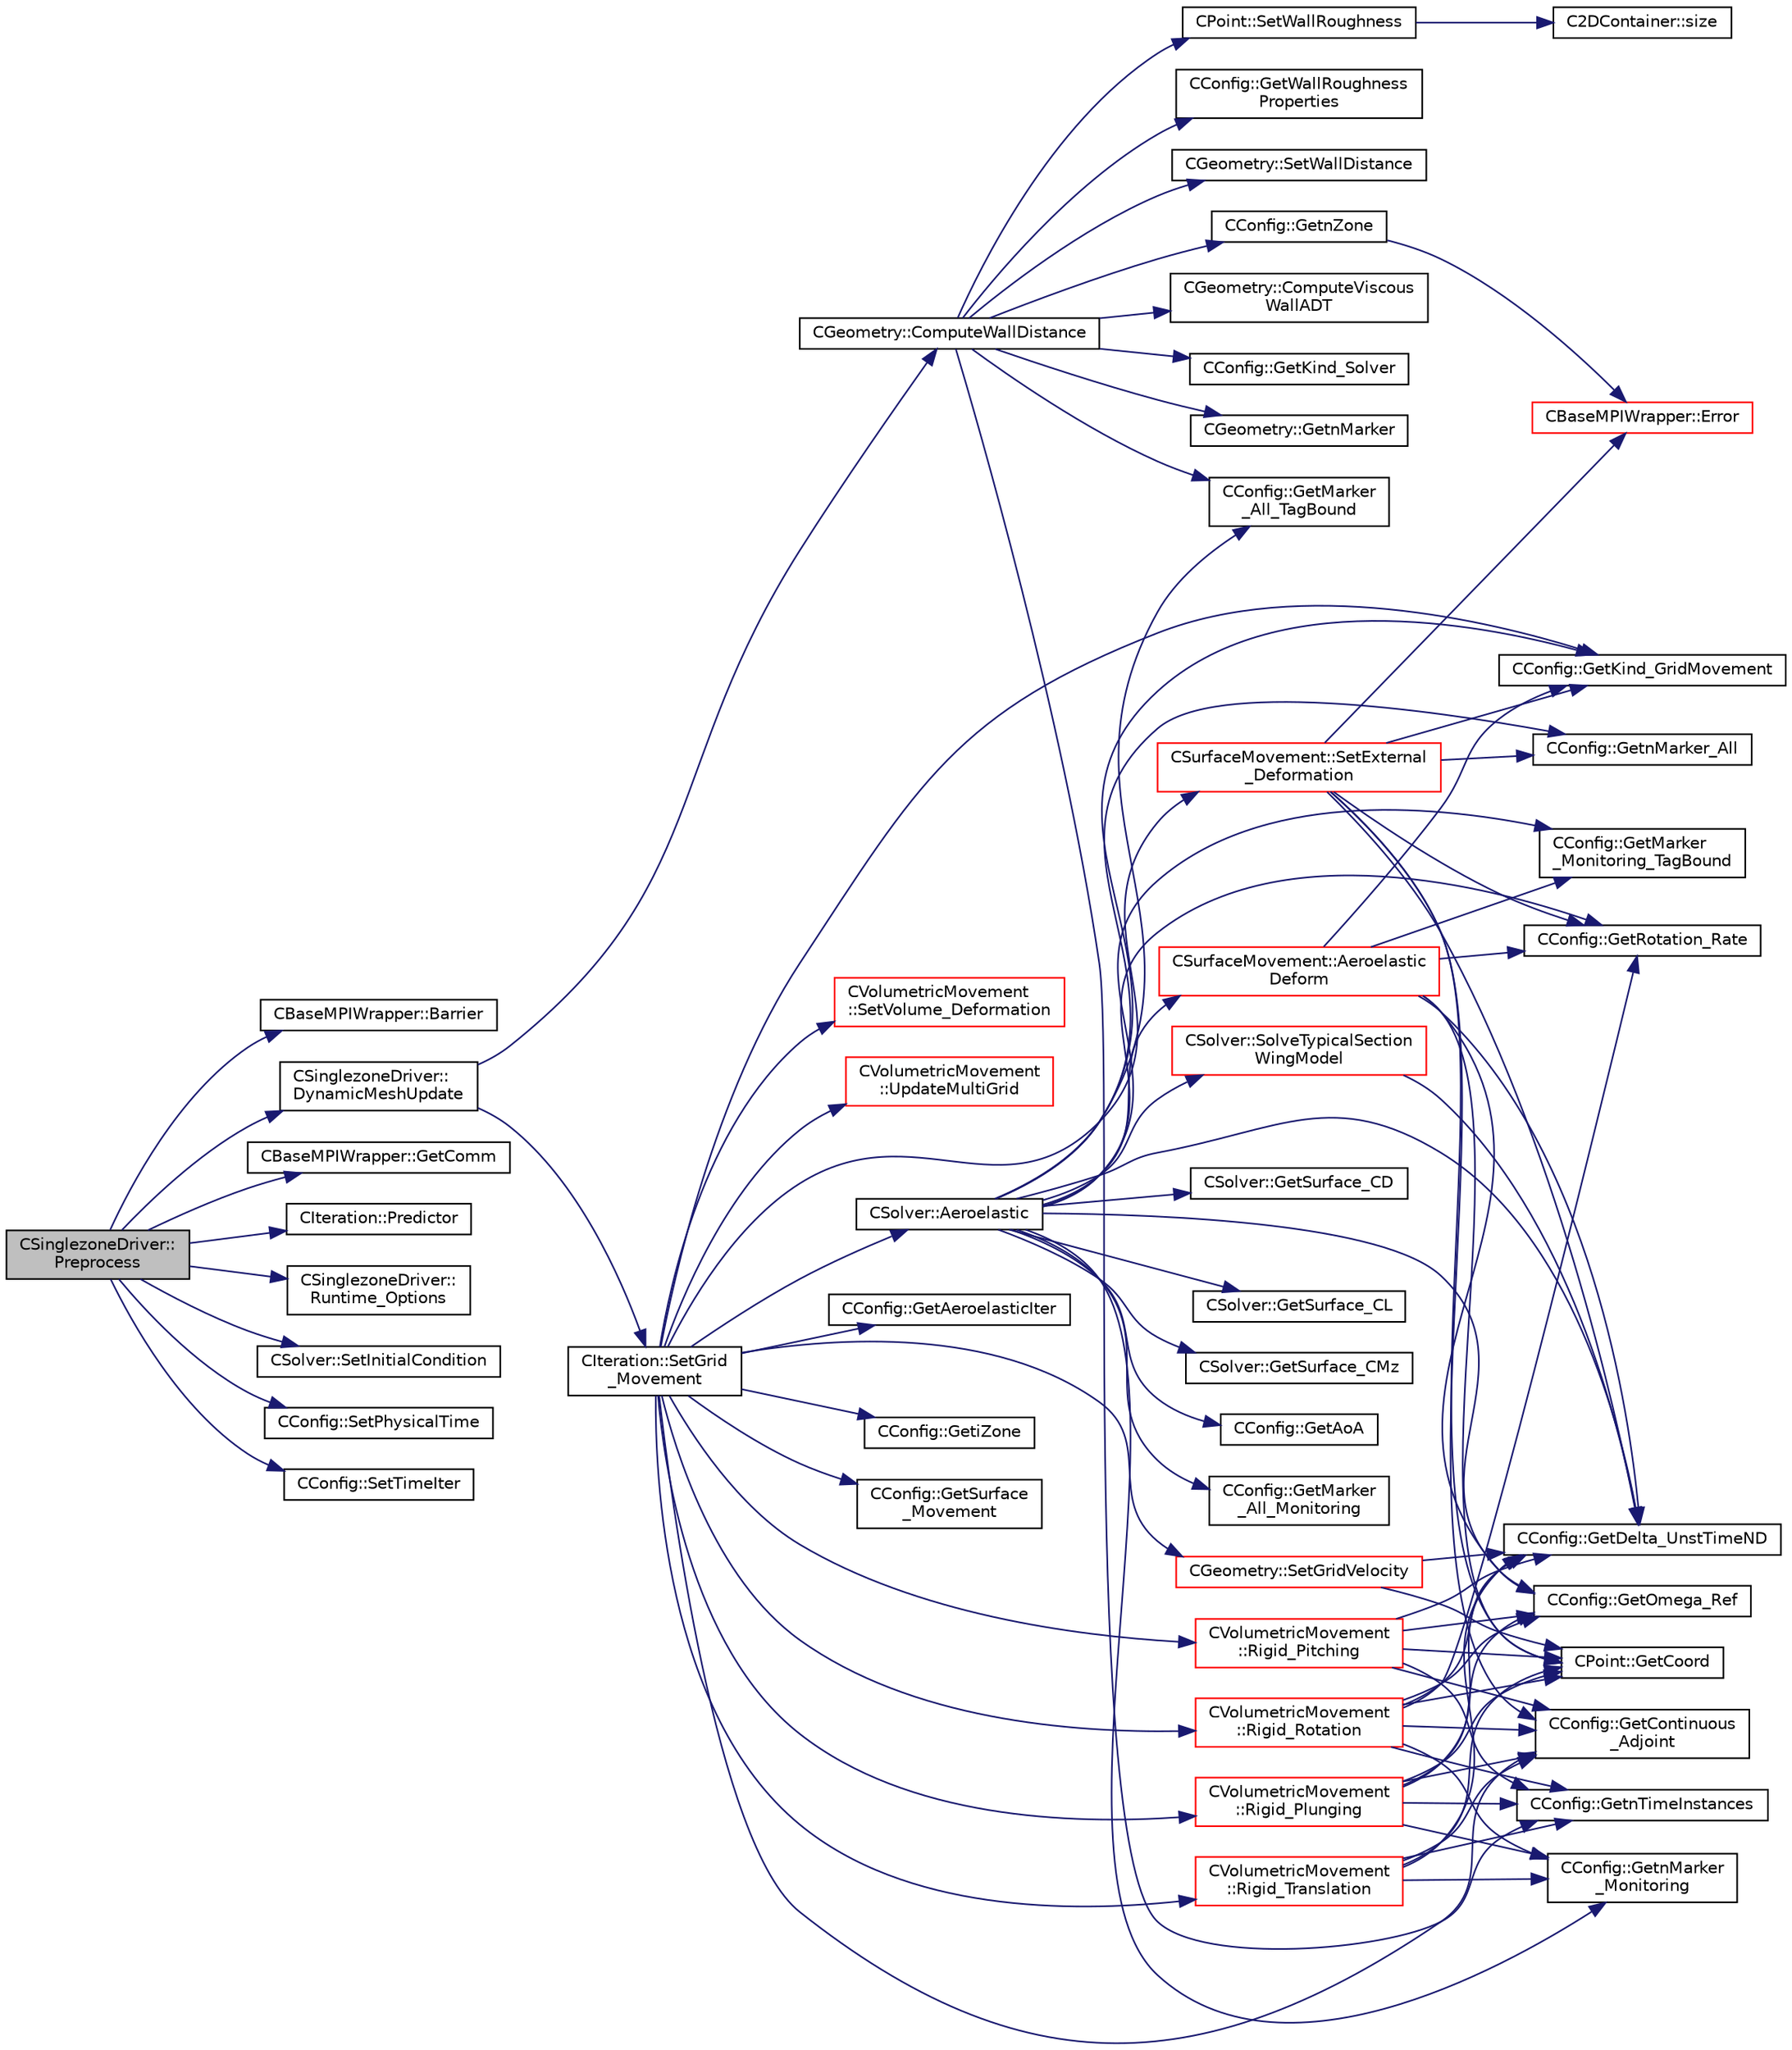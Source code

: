 digraph "CSinglezoneDriver::Preprocess"
{
 // LATEX_PDF_SIZE
  edge [fontname="Helvetica",fontsize="10",labelfontname="Helvetica",labelfontsize="10"];
  node [fontname="Helvetica",fontsize="10",shape=record];
  rankdir="LR";
  Node1 [label="CSinglezoneDriver::\lPreprocess",height=0.2,width=0.4,color="black", fillcolor="grey75", style="filled", fontcolor="black",tooltip="Preprocess the single-zone iteration."];
  Node1 -> Node2 [color="midnightblue",fontsize="10",style="solid",fontname="Helvetica"];
  Node2 [label="CBaseMPIWrapper::Barrier",height=0.2,width=0.4,color="black", fillcolor="white", style="filled",URL="$classCBaseMPIWrapper.html#a33bad5506b8315fde26c1f31a42ce97c",tooltip=" "];
  Node1 -> Node3 [color="midnightblue",fontsize="10",style="solid",fontname="Helvetica"];
  Node3 [label="CSinglezoneDriver::\lDynamicMeshUpdate",height=0.2,width=0.4,color="black", fillcolor="white", style="filled",URL="$classCSinglezoneDriver.html#a2f88f82c3b958d60452d5513daf5c128",tooltip="Perform a dynamic mesh deformation, included grid velocity computation and the update of the multigri..."];
  Node3 -> Node4 [color="midnightblue",fontsize="10",style="solid",fontname="Helvetica"];
  Node4 [label="CGeometry::ComputeWallDistance",height=0.2,width=0.4,color="black", fillcolor="white", style="filled",URL="$classCGeometry.html#a284247f13458eb39bc678dff5e0c7112",tooltip="Compute the distances to the closest vertex on viscous walls over the entire domain."];
  Node4 -> Node5 [color="midnightblue",fontsize="10",style="solid",fontname="Helvetica"];
  Node5 [label="CGeometry::ComputeViscous\lWallADT",height=0.2,width=0.4,color="black", fillcolor="white", style="filled",URL="$classCGeometry.html#ac8153e85ae48fc8d8de709484c511f44",tooltip="Compute an ADT including the coordinates of all viscous markers."];
  Node4 -> Node6 [color="midnightblue",fontsize="10",style="solid",fontname="Helvetica"];
  Node6 [label="CConfig::GetKind_Solver",height=0.2,width=0.4,color="black", fillcolor="white", style="filled",URL="$classCConfig.html#a77312cf52a5ba2cc1239b7cee6fce7a7",tooltip="Governing equations of the flow (it can be different from the run time equation)."];
  Node4 -> Node7 [color="midnightblue",fontsize="10",style="solid",fontname="Helvetica"];
  Node7 [label="CConfig::GetMarker\l_All_TagBound",height=0.2,width=0.4,color="black", fillcolor="white", style="filled",URL="$classCConfig.html#ab8c9c1f45950a29355be4ff357049440",tooltip="Get the index of the surface defined in the geometry file."];
  Node4 -> Node8 [color="midnightblue",fontsize="10",style="solid",fontname="Helvetica"];
  Node8 [label="CGeometry::GetnMarker",height=0.2,width=0.4,color="black", fillcolor="white", style="filled",URL="$classCGeometry.html#ad2f9fe832b72d5a032d709d25879bbd2",tooltip="Get number of markers."];
  Node4 -> Node9 [color="midnightblue",fontsize="10",style="solid",fontname="Helvetica"];
  Node9 [label="CConfig::GetnTimeInstances",height=0.2,width=0.4,color="black", fillcolor="white", style="filled",URL="$classCConfig.html#a6ae9111090db52de2f8f07f77d6416d5",tooltip="Retrieves the number of periodic time instances for Harmonic Balance."];
  Node4 -> Node10 [color="midnightblue",fontsize="10",style="solid",fontname="Helvetica"];
  Node10 [label="CConfig::GetnZone",height=0.2,width=0.4,color="black", fillcolor="white", style="filled",URL="$classCConfig.html#a33f1af516d14a4d3815b577c37398773",tooltip="Gets the number of zones in the mesh file."];
  Node10 -> Node11 [color="midnightblue",fontsize="10",style="solid",fontname="Helvetica"];
  Node11 [label="CBaseMPIWrapper::Error",height=0.2,width=0.4,color="red", fillcolor="white", style="filled",URL="$classCBaseMPIWrapper.html#a04457c47629bda56704e6a8804833eeb",tooltip=" "];
  Node4 -> Node13 [color="midnightblue",fontsize="10",style="solid",fontname="Helvetica"];
  Node13 [label="CConfig::GetWallRoughness\lProperties",height=0.2,width=0.4,color="black", fillcolor="white", style="filled",URL="$classCConfig.html#adf274c3d2d881af28170c0f2be197827",tooltip="Get the type of wall and roughness height on a wall boundary (Heatflux or Isothermal)."];
  Node4 -> Node14 [color="midnightblue",fontsize="10",style="solid",fontname="Helvetica"];
  Node14 [label="CGeometry::SetWallDistance",height=0.2,width=0.4,color="black", fillcolor="white", style="filled",URL="$classCGeometry.html#aff06dccf3d6d20b51c62ff13443e23e3",tooltip="Reduce the wall distance based on an previously constructed ADT."];
  Node4 -> Node15 [color="midnightblue",fontsize="10",style="solid",fontname="Helvetica"];
  Node15 [label="CPoint::SetWallRoughness",height=0.2,width=0.4,color="black", fillcolor="white", style="filled",URL="$classCPoint.html#a36442ada0dbc716be6e3c9222f9721df",tooltip="Set wall roughnesses according to stored closest wall information."];
  Node15 -> Node16 [color="midnightblue",fontsize="10",style="solid",fontname="Helvetica"];
  Node16 [label="C2DContainer::size",height=0.2,width=0.4,color="black", fillcolor="white", style="filled",URL="$classC2DContainer.html#a8278113dbcf54123f9852e7e44583759",tooltip=" "];
  Node3 -> Node17 [color="midnightblue",fontsize="10",style="solid",fontname="Helvetica"];
  Node17 [label="CIteration::SetGrid\l_Movement",height=0.2,width=0.4,color="black", fillcolor="white", style="filled",URL="$classCIteration.html#a7b36785762f6b0c214569b185b858b6c",tooltip="Updates the positions and grid velocities for dynamic meshes between physical time steps."];
  Node17 -> Node18 [color="midnightblue",fontsize="10",style="solid",fontname="Helvetica"];
  Node18 [label="CSolver::Aeroelastic",height=0.2,width=0.4,color="black", fillcolor="white", style="filled",URL="$classCSolver.html#af130046f03f282501efef2c117af6ced",tooltip="Prepares and solves the aeroelastic equations."];
  Node18 -> Node19 [color="midnightblue",fontsize="10",style="solid",fontname="Helvetica"];
  Node19 [label="CSurfaceMovement::Aeroelastic\lDeform",height=0.2,width=0.4,color="red", fillcolor="white", style="filled",URL="$classCSurfaceMovement.html#a3576789424ca6d19f6510d94f832cbb9",tooltip="Unsteady aeroelastic grid movement by deforming the mesh."];
  Node19 -> Node20 [color="midnightblue",fontsize="10",style="solid",fontname="Helvetica"];
  Node20 [label="CPoint::GetCoord",height=0.2,width=0.4,color="black", fillcolor="white", style="filled",URL="$classCPoint.html#ab16c29dd03911529cd73bf467c313179",tooltip="Get the coordinates dor the control volume."];
  Node19 -> Node21 [color="midnightblue",fontsize="10",style="solid",fontname="Helvetica"];
  Node21 [label="CConfig::GetDelta_UnstTimeND",height=0.2,width=0.4,color="black", fillcolor="white", style="filled",URL="$classCConfig.html#a0acfef8e480970316e9e672eacd59e9b",tooltip="If we are prforming an unsteady simulation, there is only one value of the time step for the complete..."];
  Node19 -> Node22 [color="midnightblue",fontsize="10",style="solid",fontname="Helvetica"];
  Node22 [label="CConfig::GetKind_GridMovement",height=0.2,width=0.4,color="black", fillcolor="white", style="filled",URL="$classCConfig.html#a050c7389c2d16a111890bb44dd7cbcea",tooltip="Get the type of dynamic mesh motion. Each zone gets a config file."];
  Node19 -> Node24 [color="midnightblue",fontsize="10",style="solid",fontname="Helvetica"];
  Node24 [label="CConfig::GetMarker\l_Monitoring_TagBound",height=0.2,width=0.4,color="black", fillcolor="white", style="filled",URL="$classCConfig.html#a4558fc163c393e628050e7a2273673f1",tooltip="Get the name of the surface defined in the geometry file."];
  Node19 -> Node27 [color="midnightblue",fontsize="10",style="solid",fontname="Helvetica"];
  Node27 [label="CConfig::GetOmega_Ref",height=0.2,width=0.4,color="black", fillcolor="white", style="filled",URL="$classCConfig.html#ab3ab2f06b6d038aea73beed05cd13448",tooltip="Get the value of the reference angular velocity for non-dimensionalization."];
  Node19 -> Node30 [color="midnightblue",fontsize="10",style="solid",fontname="Helvetica"];
  Node30 [label="CConfig::GetRotation_Rate",height=0.2,width=0.4,color="black", fillcolor="white", style="filled",URL="$classCConfig.html#a3f9890ff8ca2b98646e4ebf3de8c9c13",tooltip="Get the rotation rate of the mesh."];
  Node18 -> Node34 [color="midnightblue",fontsize="10",style="solid",fontname="Helvetica"];
  Node34 [label="CConfig::GetAoA",height=0.2,width=0.4,color="black", fillcolor="white", style="filled",URL="$classCConfig.html#aa824c1a1b3c7cd05b7be414a76e0b250",tooltip="Get the angle of attack of the body. This is the angle between a reference line on a lifting body (of..."];
  Node18 -> Node21 [color="midnightblue",fontsize="10",style="solid",fontname="Helvetica"];
  Node18 -> Node22 [color="midnightblue",fontsize="10",style="solid",fontname="Helvetica"];
  Node18 -> Node35 [color="midnightblue",fontsize="10",style="solid",fontname="Helvetica"];
  Node35 [label="CConfig::GetMarker\l_All_Monitoring",height=0.2,width=0.4,color="black", fillcolor="white", style="filled",URL="$classCConfig.html#a70fa75374f533da62b71207d589d6211",tooltip="Get the monitoring information for a marker val_marker."];
  Node18 -> Node7 [color="midnightblue",fontsize="10",style="solid",fontname="Helvetica"];
  Node18 -> Node24 [color="midnightblue",fontsize="10",style="solid",fontname="Helvetica"];
  Node18 -> Node36 [color="midnightblue",fontsize="10",style="solid",fontname="Helvetica"];
  Node36 [label="CConfig::GetnMarker_All",height=0.2,width=0.4,color="black", fillcolor="white", style="filled",URL="$classCConfig.html#a459dee039e618d21a5d78db61c221240",tooltip="Get the total number of boundary markers of the local process including send/receive domains."];
  Node18 -> Node37 [color="midnightblue",fontsize="10",style="solid",fontname="Helvetica"];
  Node37 [label="CConfig::GetnMarker\l_Monitoring",height=0.2,width=0.4,color="black", fillcolor="white", style="filled",URL="$classCConfig.html#a6e65810e59b8015104b84c4fd5b1d7f9",tooltip="Get the total number of monitoring markers."];
  Node18 -> Node27 [color="midnightblue",fontsize="10",style="solid",fontname="Helvetica"];
  Node18 -> Node30 [color="midnightblue",fontsize="10",style="solid",fontname="Helvetica"];
  Node18 -> Node38 [color="midnightblue",fontsize="10",style="solid",fontname="Helvetica"];
  Node38 [label="CSolver::GetSurface_CD",height=0.2,width=0.4,color="black", fillcolor="white", style="filled",URL="$classCSolver.html#ac74cc0882a2579be4839d078b01d8c5a",tooltip="A virtual member."];
  Node18 -> Node39 [color="midnightblue",fontsize="10",style="solid",fontname="Helvetica"];
  Node39 [label="CSolver::GetSurface_CL",height=0.2,width=0.4,color="black", fillcolor="white", style="filled",URL="$classCSolver.html#a7c03fa0a21eabb24f8aee85c611fd9a3",tooltip="A virtual member."];
  Node18 -> Node40 [color="midnightblue",fontsize="10",style="solid",fontname="Helvetica"];
  Node40 [label="CSolver::GetSurface_CMz",height=0.2,width=0.4,color="black", fillcolor="white", style="filled",URL="$classCSolver.html#a67767651d99f3a5ac73062b4e2249b3d",tooltip="A virtual member."];
  Node18 -> Node41 [color="midnightblue",fontsize="10",style="solid",fontname="Helvetica"];
  Node41 [label="CSolver::SolveTypicalSection\lWingModel",height=0.2,width=0.4,color="red", fillcolor="white", style="filled",URL="$classCSolver.html#a13c86d41e468e5d7b9c7a21ab2008e19",tooltip="Solve the typical section wing model."];
  Node41 -> Node21 [color="midnightblue",fontsize="10",style="solid",fontname="Helvetica"];
  Node17 -> Node59 [color="midnightblue",fontsize="10",style="solid",fontname="Helvetica"];
  Node59 [label="CConfig::GetAeroelasticIter",height=0.2,width=0.4,color="black", fillcolor="white", style="filled",URL="$classCConfig.html#a366bae67ff4380e178c4dc5dc50fcaad",tooltip="Aeroelastic solve every x inner iteration."];
  Node17 -> Node60 [color="midnightblue",fontsize="10",style="solid",fontname="Helvetica"];
  Node60 [label="CConfig::GetContinuous\l_Adjoint",height=0.2,width=0.4,color="black", fillcolor="white", style="filled",URL="$classCConfig.html#a1eb754aa86fb8154bc9eefea616b7cf9",tooltip="Determines if problem is adjoint."];
  Node17 -> Node61 [color="midnightblue",fontsize="10",style="solid",fontname="Helvetica"];
  Node61 [label="CConfig::GetiZone",height=0.2,width=0.4,color="black", fillcolor="white", style="filled",URL="$classCConfig.html#a1d6335b8fdef6fbcd9a08f7503d73ec1",tooltip="Provides the number of varaibles."];
  Node17 -> Node22 [color="midnightblue",fontsize="10",style="solid",fontname="Helvetica"];
  Node17 -> Node62 [color="midnightblue",fontsize="10",style="solid",fontname="Helvetica"];
  Node62 [label="CConfig::GetSurface\l_Movement",height=0.2,width=0.4,color="black", fillcolor="white", style="filled",URL="$classCConfig.html#a7da84ee925f437bd635bead56d822df9",tooltip="Get information about deforming markers."];
  Node17 -> Node63 [color="midnightblue",fontsize="10",style="solid",fontname="Helvetica"];
  Node63 [label="CVolumetricMovement\l::Rigid_Pitching",height=0.2,width=0.4,color="red", fillcolor="white", style="filled",URL="$classCVolumetricMovement.html#a9806afa50b53c60376844053db15420c",tooltip="Unsteady pitching grid movement using rigid mesh motion."];
  Node63 -> Node60 [color="midnightblue",fontsize="10",style="solid",fontname="Helvetica"];
  Node63 -> Node20 [color="midnightblue",fontsize="10",style="solid",fontname="Helvetica"];
  Node63 -> Node21 [color="midnightblue",fontsize="10",style="solid",fontname="Helvetica"];
  Node63 -> Node9 [color="midnightblue",fontsize="10",style="solid",fontname="Helvetica"];
  Node63 -> Node27 [color="midnightblue",fontsize="10",style="solid",fontname="Helvetica"];
  Node17 -> Node81 [color="midnightblue",fontsize="10",style="solid",fontname="Helvetica"];
  Node81 [label="CVolumetricMovement\l::Rigid_Plunging",height=0.2,width=0.4,color="red", fillcolor="white", style="filled",URL="$classCVolumetricMovement.html#a886e5096f246aec19af2b98bad3e39b2",tooltip="Unsteady plunging grid movement using rigid mesh motion."];
  Node81 -> Node60 [color="midnightblue",fontsize="10",style="solid",fontname="Helvetica"];
  Node81 -> Node20 [color="midnightblue",fontsize="10",style="solid",fontname="Helvetica"];
  Node81 -> Node21 [color="midnightblue",fontsize="10",style="solid",fontname="Helvetica"];
  Node81 -> Node37 [color="midnightblue",fontsize="10",style="solid",fontname="Helvetica"];
  Node81 -> Node9 [color="midnightblue",fontsize="10",style="solid",fontname="Helvetica"];
  Node81 -> Node27 [color="midnightblue",fontsize="10",style="solid",fontname="Helvetica"];
  Node17 -> Node87 [color="midnightblue",fontsize="10",style="solid",fontname="Helvetica"];
  Node87 [label="CVolumetricMovement\l::Rigid_Rotation",height=0.2,width=0.4,color="red", fillcolor="white", style="filled",URL="$classCVolumetricMovement.html#a316597f05a787ca1b683aba66214110b",tooltip="Unsteady grid movement using rigid mesh rotation."];
  Node87 -> Node60 [color="midnightblue",fontsize="10",style="solid",fontname="Helvetica"];
  Node87 -> Node20 [color="midnightblue",fontsize="10",style="solid",fontname="Helvetica"];
  Node87 -> Node21 [color="midnightblue",fontsize="10",style="solid",fontname="Helvetica"];
  Node87 -> Node37 [color="midnightblue",fontsize="10",style="solid",fontname="Helvetica"];
  Node87 -> Node9 [color="midnightblue",fontsize="10",style="solid",fontname="Helvetica"];
  Node87 -> Node27 [color="midnightblue",fontsize="10",style="solid",fontname="Helvetica"];
  Node87 -> Node30 [color="midnightblue",fontsize="10",style="solid",fontname="Helvetica"];
  Node17 -> Node88 [color="midnightblue",fontsize="10",style="solid",fontname="Helvetica"];
  Node88 [label="CVolumetricMovement\l::Rigid_Translation",height=0.2,width=0.4,color="red", fillcolor="white", style="filled",URL="$classCVolumetricMovement.html#a00368e3044dd07d74e1fafdc11980644",tooltip="Unsteady translational grid movement using rigid mesh motion."];
  Node88 -> Node60 [color="midnightblue",fontsize="10",style="solid",fontname="Helvetica"];
  Node88 -> Node20 [color="midnightblue",fontsize="10",style="solid",fontname="Helvetica"];
  Node88 -> Node21 [color="midnightblue",fontsize="10",style="solid",fontname="Helvetica"];
  Node88 -> Node37 [color="midnightblue",fontsize="10",style="solid",fontname="Helvetica"];
  Node88 -> Node9 [color="midnightblue",fontsize="10",style="solid",fontname="Helvetica"];
  Node17 -> Node92 [color="midnightblue",fontsize="10",style="solid",fontname="Helvetica"];
  Node92 [label="CSurfaceMovement::SetExternal\l_Deformation",height=0.2,width=0.4,color="red", fillcolor="white", style="filled",URL="$classCSurfaceMovement.html#a575ff545fe6de6e84fb8fed8e1615edb",tooltip="Set any surface deformationsbased on an input file."];
  Node92 -> Node11 [color="midnightblue",fontsize="10",style="solid",fontname="Helvetica"];
  Node92 -> Node60 [color="midnightblue",fontsize="10",style="solid",fontname="Helvetica"];
  Node92 -> Node20 [color="midnightblue",fontsize="10",style="solid",fontname="Helvetica"];
  Node92 -> Node21 [color="midnightblue",fontsize="10",style="solid",fontname="Helvetica"];
  Node92 -> Node22 [color="midnightblue",fontsize="10",style="solid",fontname="Helvetica"];
  Node92 -> Node36 [color="midnightblue",fontsize="10",style="solid",fontname="Helvetica"];
  Node92 -> Node30 [color="midnightblue",fontsize="10",style="solid",fontname="Helvetica"];
  Node17 -> Node101 [color="midnightblue",fontsize="10",style="solid",fontname="Helvetica"];
  Node101 [label="CGeometry::SetGridVelocity",height=0.2,width=0.4,color="red", fillcolor="white", style="filled",URL="$classCGeometry.html#a028f9dcd1a8095e668f6ae461eb8887b",tooltip="Set the grid velocity via finite differencing at each node."];
  Node101 -> Node20 [color="midnightblue",fontsize="10",style="solid",fontname="Helvetica"];
  Node101 -> Node21 [color="midnightblue",fontsize="10",style="solid",fontname="Helvetica"];
  Node17 -> Node104 [color="midnightblue",fontsize="10",style="solid",fontname="Helvetica"];
  Node104 [label="CVolumetricMovement\l::SetVolume_Deformation",height=0.2,width=0.4,color="red", fillcolor="white", style="filled",URL="$classCVolumetricMovement.html#a96c9dadafe051a2479ef4ec4b51adb04",tooltip="Grid deformation using the spring analogy method."];
  Node17 -> Node193 [color="midnightblue",fontsize="10",style="solid",fontname="Helvetica"];
  Node193 [label="CVolumetricMovement\l::UpdateMultiGrid",height=0.2,width=0.4,color="red", fillcolor="white", style="filled",URL="$classCVolumetricMovement.html#a1cb59d54bb326eb7c09729cfac0c398a",tooltip="Update the coarse multigrid levels after the grid movement."];
  Node1 -> Node111 [color="midnightblue",fontsize="10",style="solid",fontname="Helvetica"];
  Node111 [label="CBaseMPIWrapper::GetComm",height=0.2,width=0.4,color="black", fillcolor="white", style="filled",URL="$classCBaseMPIWrapper.html#a8154391fc3522954802889d81d4ef5da",tooltip=" "];
  Node1 -> Node198 [color="midnightblue",fontsize="10",style="solid",fontname="Helvetica"];
  Node198 [label="CIteration::Predictor",height=0.2,width=0.4,color="black", fillcolor="white", style="filled",URL="$classCIteration.html#aa0308bf6661e0a8917402bc3764b69de",tooltip="A virtual member."];
  Node1 -> Node199 [color="midnightblue",fontsize="10",style="solid",fontname="Helvetica"];
  Node199 [label="CSinglezoneDriver::\lRuntime_Options",height=0.2,width=0.4,color="black", fillcolor="white", style="filled",URL="$classCSinglezoneDriver.html#a98e511508390bd9008e94ae60382b500",tooltip="Runtime_Parsing."];
  Node1 -> Node200 [color="midnightblue",fontsize="10",style="solid",fontname="Helvetica"];
  Node200 [label="CSolver::SetInitialCondition",height=0.2,width=0.4,color="black", fillcolor="white", style="filled",URL="$classCSolver.html#aec7ef8ebdebff4bfabcfdd1a36626173",tooltip="A virtual member."];
  Node1 -> Node201 [color="midnightblue",fontsize="10",style="solid",fontname="Helvetica"];
  Node201 [label="CConfig::SetPhysicalTime",height=0.2,width=0.4,color="black", fillcolor="white", style="filled",URL="$classCConfig.html#a40da15666c94c59c6dff1ecda6f388fd",tooltip="Set the current physical time."];
  Node1 -> Node202 [color="midnightblue",fontsize="10",style="solid",fontname="Helvetica"];
  Node202 [label="CConfig::SetTimeIter",height=0.2,width=0.4,color="black", fillcolor="white", style="filled",URL="$classCConfig.html#adacd509eaa7fb19fd3d89a9c6a51222e",tooltip="Set the current time iteration number."];
}
